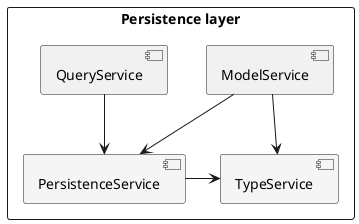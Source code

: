 @startuml Persistence layer

rectangle "Persistence layer" as PersLayer {
	component QueryService [
		QueryService
	]
	component ModelService [
		ModelService
	]
	component PersistenceService #WhiteSmoke [
		PersistenceService
	]
	component TypeService #WhiteSmoke [
		TypeService
	]

	QueryService --> PersistenceService
	ModelService --> PersistenceService
	ModelService --> TypeService
	PersistenceService -> TypeService
}

@enduml